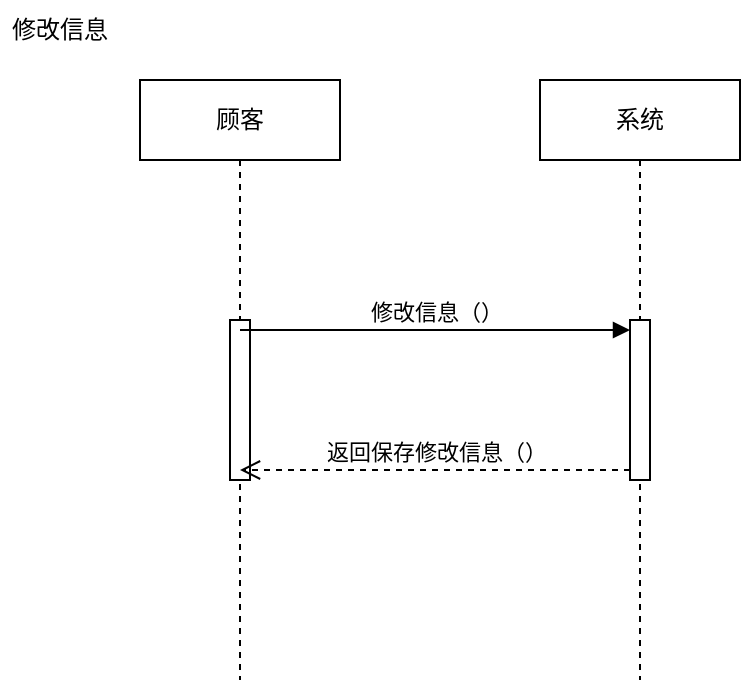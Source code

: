 <mxfile version="22.1.3" type="device">
  <diagram id="Hx-au-u8GBKNVg3ZCdL6" name="第 1 页">
    <mxGraphModel dx="1468" dy="993" grid="1" gridSize="10" guides="1" tooltips="1" connect="1" arrows="1" fold="1" page="1" pageScale="1" pageWidth="1100" pageHeight="850" math="0" shadow="0">
      <root>
        <mxCell id="0" />
        <mxCell id="1" parent="0" />
        <mxCell id="fuohCcbiHaW9kWNp-K2C-1" value="顾客" style="shape=umlLifeline;perimeter=lifelinePerimeter;whiteSpace=wrap;html=1;container=1;dropTarget=0;collapsible=0;recursiveResize=0;outlineConnect=0;portConstraint=eastwest;newEdgeStyle={&quot;curved&quot;:0,&quot;rounded&quot;:0};" vertex="1" parent="1">
          <mxGeometry x="230" y="180" width="100" height="300" as="geometry" />
        </mxCell>
        <mxCell id="fuohCcbiHaW9kWNp-K2C-4" value="" style="html=1;points=[[0,0,0,0,5],[0,1,0,0,-5],[1,0,0,0,5],[1,1,0,0,-5]];perimeter=orthogonalPerimeter;outlineConnect=0;targetShapes=umlLifeline;portConstraint=eastwest;newEdgeStyle={&quot;curved&quot;:0,&quot;rounded&quot;:0};" vertex="1" parent="fuohCcbiHaW9kWNp-K2C-1">
          <mxGeometry x="45" y="120" width="10" height="80" as="geometry" />
        </mxCell>
        <mxCell id="fuohCcbiHaW9kWNp-K2C-3" value="系统" style="shape=umlLifeline;perimeter=lifelinePerimeter;whiteSpace=wrap;html=1;container=1;dropTarget=0;collapsible=0;recursiveResize=0;outlineConnect=0;portConstraint=eastwest;newEdgeStyle={&quot;curved&quot;:0,&quot;rounded&quot;:0};" vertex="1" parent="1">
          <mxGeometry x="430" y="180" width="100" height="300" as="geometry" />
        </mxCell>
        <mxCell id="fuohCcbiHaW9kWNp-K2C-5" value="" style="html=1;points=[[0,0,0,0,5],[0,1,0,0,-5],[1,0,0,0,5],[1,1,0,0,-5]];perimeter=orthogonalPerimeter;outlineConnect=0;targetShapes=umlLifeline;portConstraint=eastwest;newEdgeStyle={&quot;curved&quot;:0,&quot;rounded&quot;:0};" vertex="1" parent="fuohCcbiHaW9kWNp-K2C-3">
          <mxGeometry x="45" y="120" width="10" height="80" as="geometry" />
        </mxCell>
        <mxCell id="fuohCcbiHaW9kWNp-K2C-6" value="修改信息（）" style="html=1;verticalAlign=bottom;endArrow=block;curved=0;rounded=0;entryX=0;entryY=0;entryDx=0;entryDy=5;" edge="1" target="fuohCcbiHaW9kWNp-K2C-5" parent="1" source="fuohCcbiHaW9kWNp-K2C-1">
          <mxGeometry relative="1" as="geometry">
            <mxPoint x="405" y="305" as="sourcePoint" />
          </mxGeometry>
        </mxCell>
        <mxCell id="fuohCcbiHaW9kWNp-K2C-7" value="返回保存修改信息（）" style="html=1;verticalAlign=bottom;endArrow=open;dashed=1;endSize=8;curved=0;rounded=0;exitX=0;exitY=1;exitDx=0;exitDy=-5;" edge="1" source="fuohCcbiHaW9kWNp-K2C-5" parent="1" target="fuohCcbiHaW9kWNp-K2C-1">
          <mxGeometry relative="1" as="geometry">
            <mxPoint x="405" y="375" as="targetPoint" />
          </mxGeometry>
        </mxCell>
        <mxCell id="fuohCcbiHaW9kWNp-K2C-8" value="修改信息" style="text;html=1;strokeColor=none;fillColor=none;align=center;verticalAlign=middle;whiteSpace=wrap;rounded=0;" vertex="1" parent="1">
          <mxGeometry x="160" y="140" width="60" height="30" as="geometry" />
        </mxCell>
      </root>
    </mxGraphModel>
  </diagram>
</mxfile>
